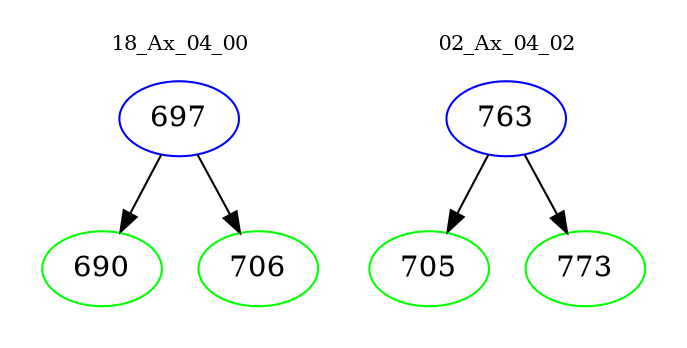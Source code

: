 digraph{
subgraph cluster_0 {
color = white
label = "18_Ax_04_00";
fontsize=10;
T0_697 [label="697", color="blue"]
T0_697 -> T0_690 [color="black"]
T0_690 [label="690", color="green"]
T0_697 -> T0_706 [color="black"]
T0_706 [label="706", color="green"]
}
subgraph cluster_1 {
color = white
label = "02_Ax_04_02";
fontsize=10;
T1_763 [label="763", color="blue"]
T1_763 -> T1_705 [color="black"]
T1_705 [label="705", color="green"]
T1_763 -> T1_773 [color="black"]
T1_773 [label="773", color="green"]
}
}
